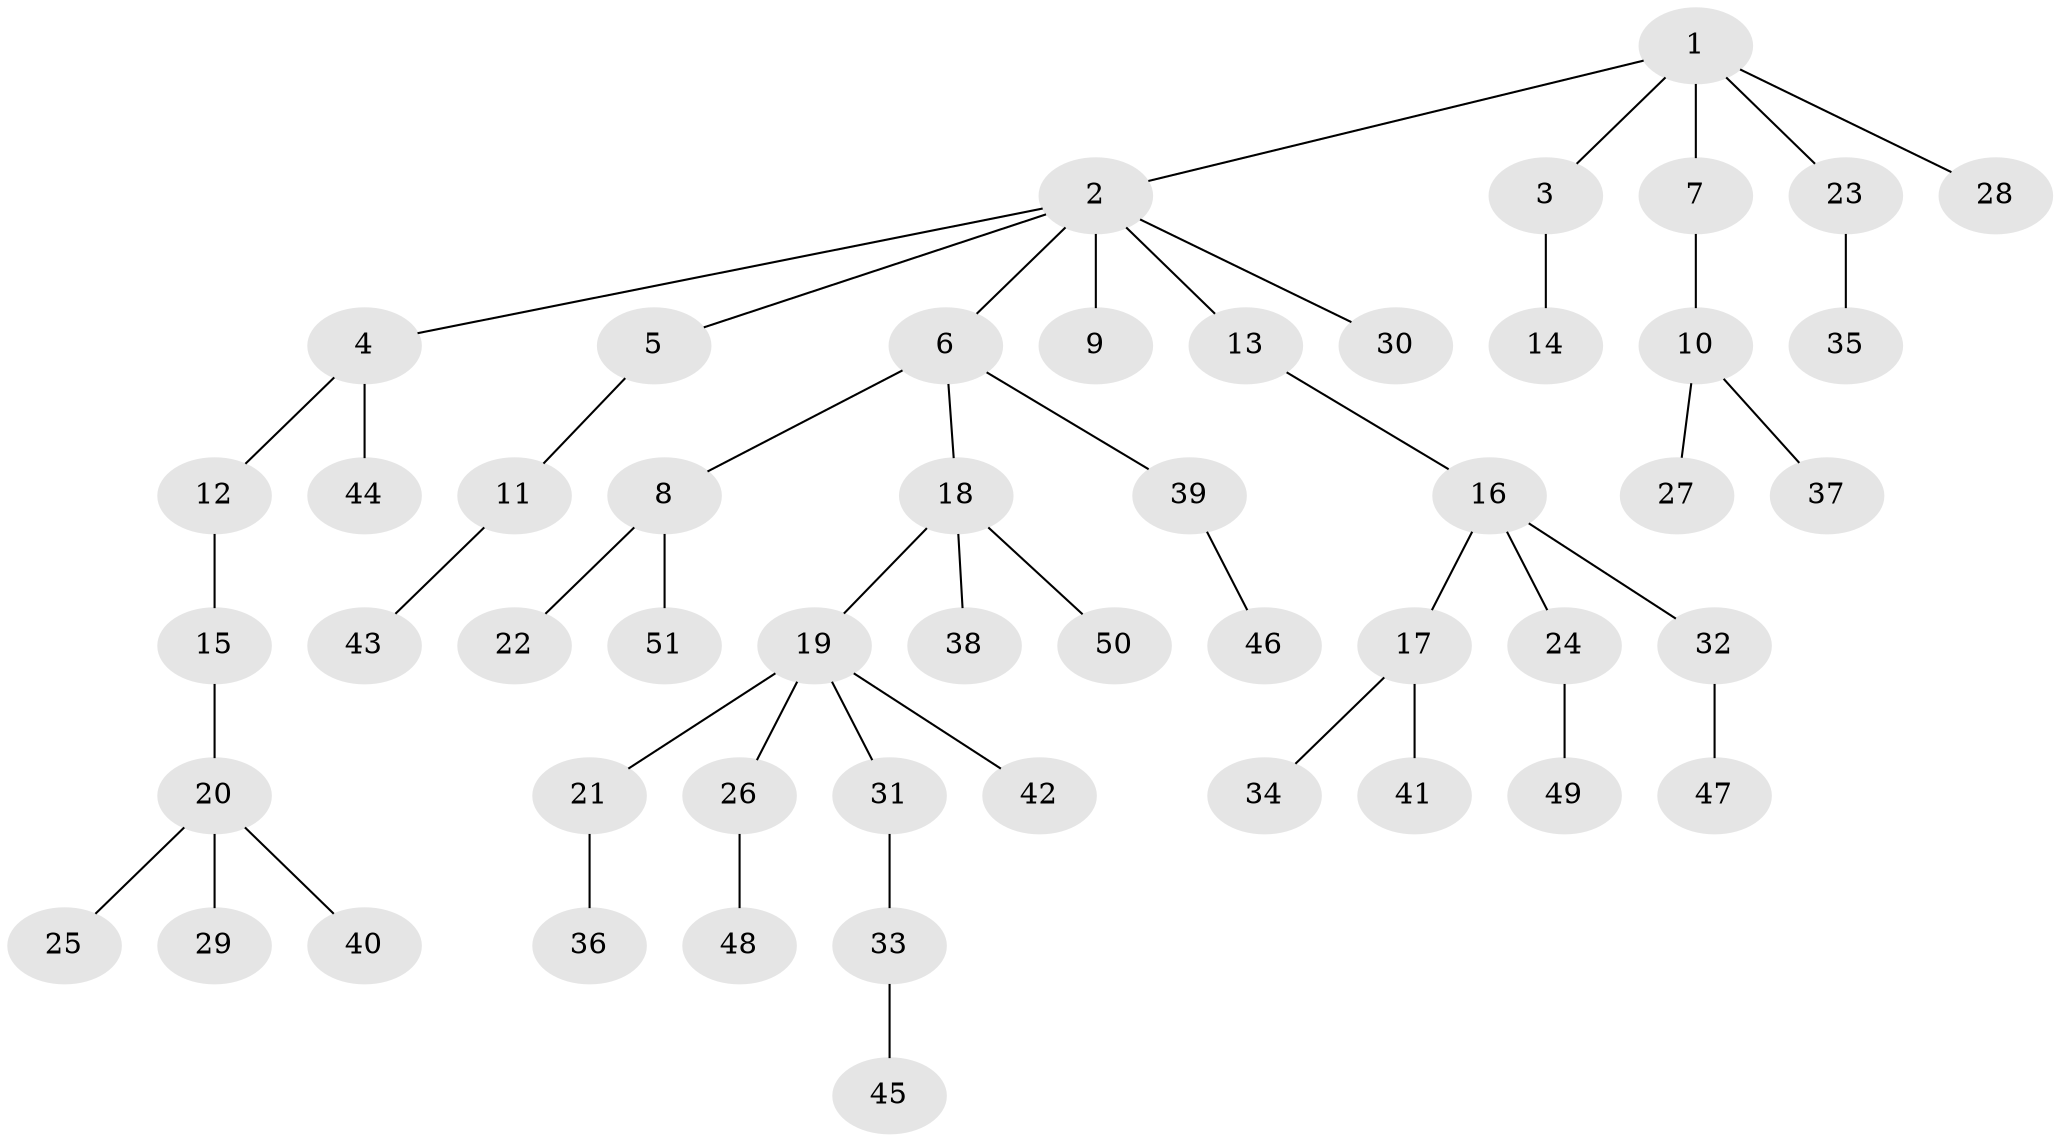 // Generated by graph-tools (version 1.1) at 2025/37/03/09/25 02:37:00]
// undirected, 51 vertices, 50 edges
graph export_dot {
graph [start="1"]
  node [color=gray90,style=filled];
  1;
  2;
  3;
  4;
  5;
  6;
  7;
  8;
  9;
  10;
  11;
  12;
  13;
  14;
  15;
  16;
  17;
  18;
  19;
  20;
  21;
  22;
  23;
  24;
  25;
  26;
  27;
  28;
  29;
  30;
  31;
  32;
  33;
  34;
  35;
  36;
  37;
  38;
  39;
  40;
  41;
  42;
  43;
  44;
  45;
  46;
  47;
  48;
  49;
  50;
  51;
  1 -- 2;
  1 -- 3;
  1 -- 7;
  1 -- 23;
  1 -- 28;
  2 -- 4;
  2 -- 5;
  2 -- 6;
  2 -- 9;
  2 -- 13;
  2 -- 30;
  3 -- 14;
  4 -- 12;
  4 -- 44;
  5 -- 11;
  6 -- 8;
  6 -- 18;
  6 -- 39;
  7 -- 10;
  8 -- 22;
  8 -- 51;
  10 -- 27;
  10 -- 37;
  11 -- 43;
  12 -- 15;
  13 -- 16;
  15 -- 20;
  16 -- 17;
  16 -- 24;
  16 -- 32;
  17 -- 34;
  17 -- 41;
  18 -- 19;
  18 -- 38;
  18 -- 50;
  19 -- 21;
  19 -- 26;
  19 -- 31;
  19 -- 42;
  20 -- 25;
  20 -- 29;
  20 -- 40;
  21 -- 36;
  23 -- 35;
  24 -- 49;
  26 -- 48;
  31 -- 33;
  32 -- 47;
  33 -- 45;
  39 -- 46;
}
